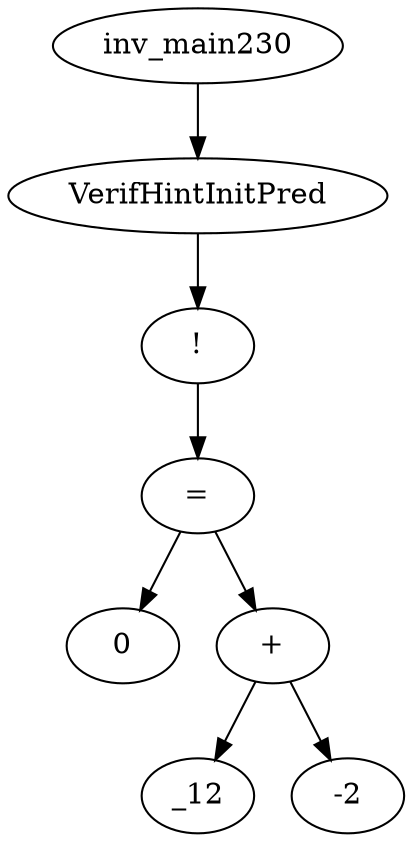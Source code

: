 digraph dag {
0 [label="inv_main230"];
1 [label="VerifHintInitPred"];
2 [label="!"];
3 [label="="];
4 [label="0"];
5 [label="+"];
6 [label="_12"];
7 [label="-2"];
0->1
1->2
2->3
3->5
3 -> 4
5->7
5 -> 6
}
